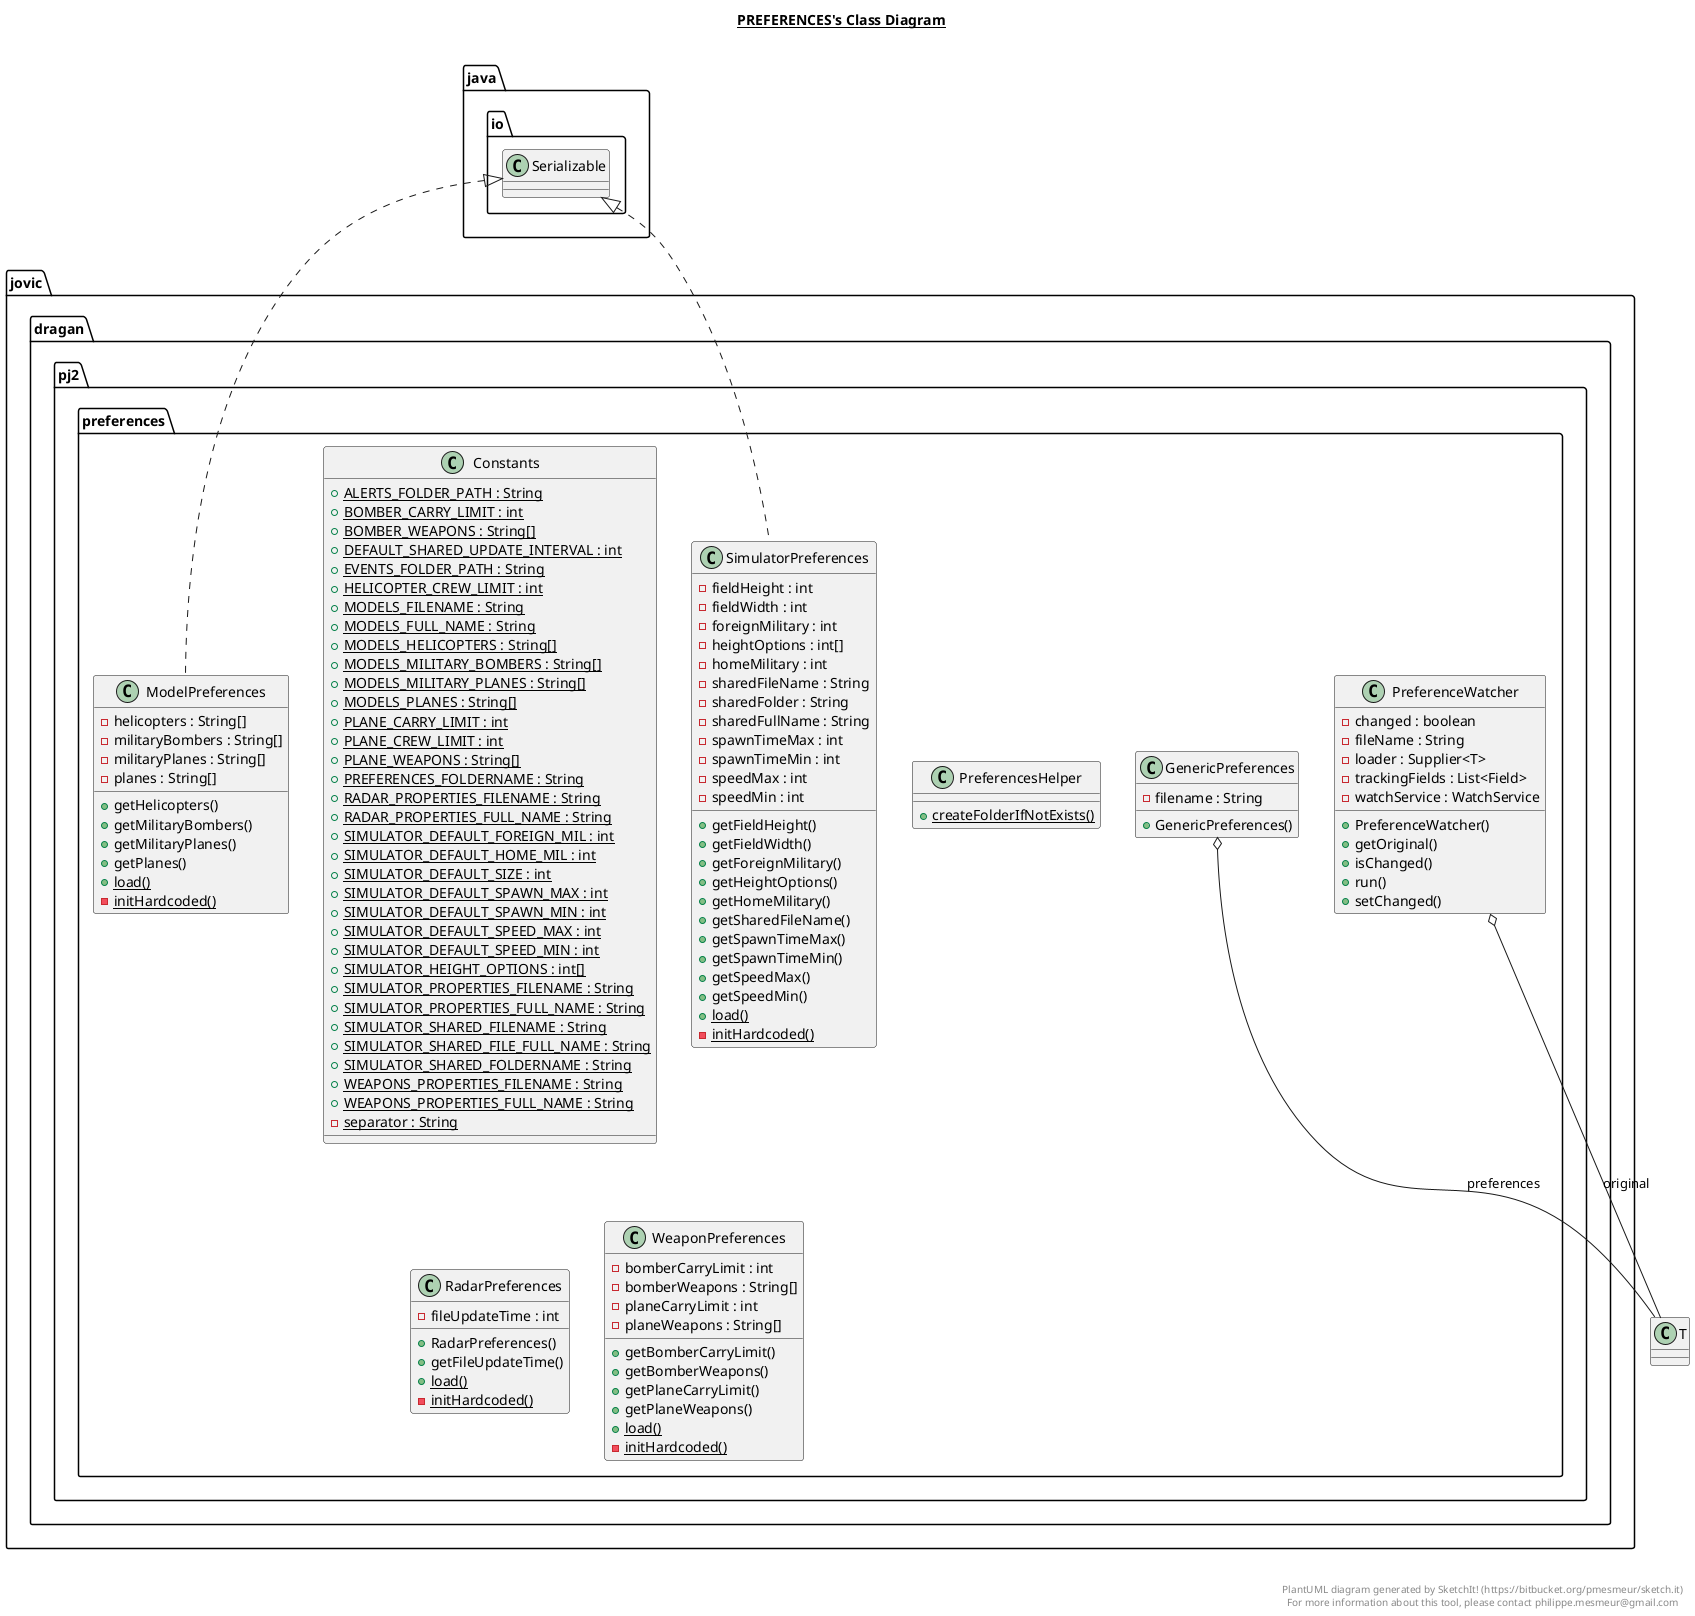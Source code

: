 @startuml

title __PREFERENCES's Class Diagram__\n

  namespace jovic.dragan.pj2.preferences {
    class jovic.dragan.pj2.preferences.Constants {
        {static} + ALERTS_FOLDER_PATH : String
        {static} + BOMBER_CARRY_LIMIT : int
        {static} + BOMBER_WEAPONS : String[]
        {static} + DEFAULT_SHARED_UPDATE_INTERVAL : int
        {static} + EVENTS_FOLDER_PATH : String
        {static} + HELICOPTER_CREW_LIMIT : int
        {static} + MODELS_FILENAME : String
        {static} + MODELS_FULL_NAME : String
        {static} + MODELS_HELICOPTERS : String[]
        {static} + MODELS_MILITARY_BOMBERS : String[]
        {static} + MODELS_MILITARY_PLANES : String[]
        {static} + MODELS_PLANES : String[]
        {static} + PLANE_CARRY_LIMIT : int
        {static} + PLANE_CREW_LIMIT : int
        {static} + PLANE_WEAPONS : String[]
        {static} + PREFERENCES_FOLDERNAME : String
        {static} + RADAR_PROPERTIES_FILENAME : String
        {static} + RADAR_PROPERTIES_FULL_NAME : String
        {static} + SIMULATOR_DEFAULT_FOREIGN_MIL : int
        {static} + SIMULATOR_DEFAULT_HOME_MIL : int
        {static} + SIMULATOR_DEFAULT_SIZE : int
        {static} + SIMULATOR_DEFAULT_SPAWN_MAX : int
        {static} + SIMULATOR_DEFAULT_SPAWN_MIN : int
        {static} + SIMULATOR_DEFAULT_SPEED_MAX : int
        {static} + SIMULATOR_DEFAULT_SPEED_MIN : int
        {static} + SIMULATOR_HEIGHT_OPTIONS : int[]
        {static} + SIMULATOR_PROPERTIES_FILENAME : String
        {static} + SIMULATOR_PROPERTIES_FULL_NAME : String
        {static} + SIMULATOR_SHARED_FILENAME : String
        {static} + SIMULATOR_SHARED_FILE_FULL_NAME : String
        {static} + SIMULATOR_SHARED_FOLDERNAME : String
        {static} + WEAPONS_PROPERTIES_FILENAME : String
        {static} + WEAPONS_PROPERTIES_FULL_NAME : String
        {static} - separator : String
    }
  }
  

  namespace jovic.dragan.pj2.preferences {
    class jovic.dragan.pj2.preferences.GenericPreferences {
        - filename : String
        + GenericPreferences()
    }
  }
  

  namespace jovic.dragan.pj2.preferences {
    class jovic.dragan.pj2.preferences.ModelPreferences {
        - helicopters : String[]
        - militaryBombers : String[]
        - militaryPlanes : String[]
        - planes : String[]
        + getHelicopters()
        + getMilitaryBombers()
        + getMilitaryPlanes()
        + getPlanes()
        {static} + load()
        {static} - initHardcoded()
    }
  }
  

  namespace jovic.dragan.pj2.preferences {
    class jovic.dragan.pj2.preferences.PreferenceWatcher {
        - changed : boolean
        - fileName : String
        - loader : Supplier<T>
        - trackingFields : List<Field>
        - watchService : WatchService
        + PreferenceWatcher()
        + getOriginal()
        + isChanged()
        + run()
        + setChanged()
    }
  }
  

  namespace jovic.dragan.pj2.preferences {
    class jovic.dragan.pj2.preferences.PreferencesHelper {
        {static} + createFolderIfNotExists()
    }
  }
  

  namespace jovic.dragan.pj2.preferences {
    class jovic.dragan.pj2.preferences.RadarPreferences {
        - fileUpdateTime : int
        + RadarPreferences()
        + getFileUpdateTime()
        {static} + load()
        {static} - initHardcoded()
    }
  }
  

  namespace jovic.dragan.pj2.preferences {
    class jovic.dragan.pj2.preferences.SimulatorPreferences {
        - fieldHeight : int
        - fieldWidth : int
        - foreignMilitary : int
        - heightOptions : int[]
        - homeMilitary : int
        - sharedFileName : String
        - sharedFolder : String
        - sharedFullName : String
        - spawnTimeMax : int
        - spawnTimeMin : int
        - speedMax : int
        - speedMin : int
        + getFieldHeight()
        + getFieldWidth()
        + getForeignMilitary()
        + getHeightOptions()
        + getHomeMilitary()
        + getSharedFileName()
        + getSpawnTimeMax()
        + getSpawnTimeMin()
        + getSpeedMax()
        + getSpeedMin()
        {static} + load()
        {static} - initHardcoded()
    }
  }
  

  namespace jovic.dragan.pj2.preferences {
    class jovic.dragan.pj2.preferences.WeaponPreferences {
        - bomberCarryLimit : int
        - bomberWeapons : String[]
        - planeCarryLimit : int
        - planeWeapons : String[]
        + getBomberCarryLimit()
        + getBomberWeapons()
        + getPlaneCarryLimit()
        + getPlaneWeapons()
        {static} + load()
        {static} - initHardcoded()
    }
  }
  

  jovic.dragan.pj2.preferences.GenericPreferences o-- T : preferences
  jovic.dragan.pj2.preferences.ModelPreferences .up.|> java.io.Serializable
  jovic.dragan.pj2.preferences.PreferenceWatcher o-- T : original
  jovic.dragan.pj2.preferences.SimulatorPreferences .up.|> java.io.Serializable


right footer


PlantUML diagram generated by SketchIt! (https://bitbucket.org/pmesmeur/sketch.it)
For more information about this tool, please contact philippe.mesmeur@gmail.com
endfooter

@enduml
